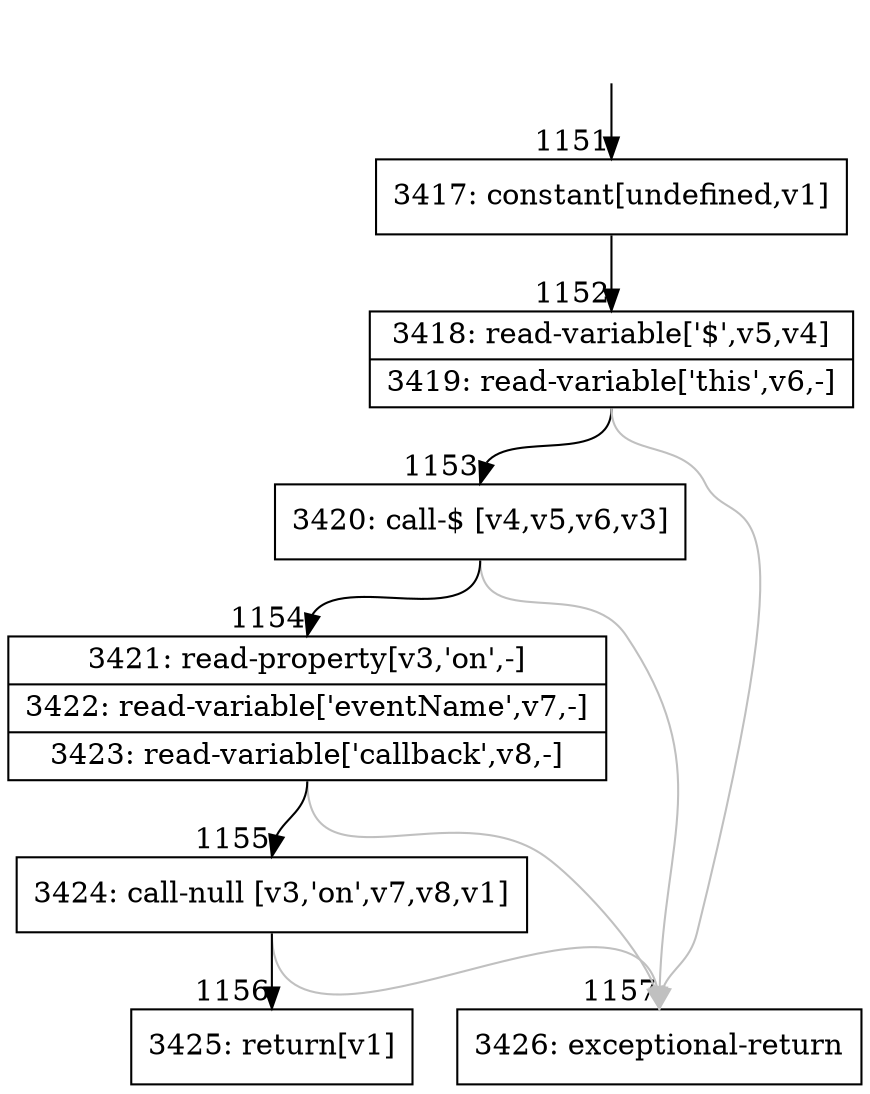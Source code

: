 digraph {
rankdir="TD"
BB_entry89[shape=none,label=""];
BB_entry89 -> BB1151 [tailport=s, headport=n, headlabel="    1151"]
BB1151 [shape=record label="{3417: constant[undefined,v1]}" ] 
BB1151 -> BB1152 [tailport=s, headport=n, headlabel="      1152"]
BB1152 [shape=record label="{3418: read-variable['$',v5,v4]|3419: read-variable['this',v6,-]}" ] 
BB1152 -> BB1153 [tailport=s, headport=n, headlabel="      1153"]
BB1152 -> BB1157 [tailport=s, headport=n, color=gray, headlabel="      1157"]
BB1153 [shape=record label="{3420: call-$ [v4,v5,v6,v3]}" ] 
BB1153 -> BB1154 [tailport=s, headport=n, headlabel="      1154"]
BB1153 -> BB1157 [tailport=s, headport=n, color=gray]
BB1154 [shape=record label="{3421: read-property[v3,'on',-]|3422: read-variable['eventName',v7,-]|3423: read-variable['callback',v8,-]}" ] 
BB1154 -> BB1155 [tailport=s, headport=n, headlabel="      1155"]
BB1154 -> BB1157 [tailport=s, headport=n, color=gray]
BB1155 [shape=record label="{3424: call-null [v3,'on',v7,v8,v1]}" ] 
BB1155 -> BB1156 [tailport=s, headport=n, headlabel="      1156"]
BB1155 -> BB1157 [tailport=s, headport=n, color=gray]
BB1156 [shape=record label="{3425: return[v1]}" ] 
BB1157 [shape=record label="{3426: exceptional-return}" ] 
//#$~ 888
}

